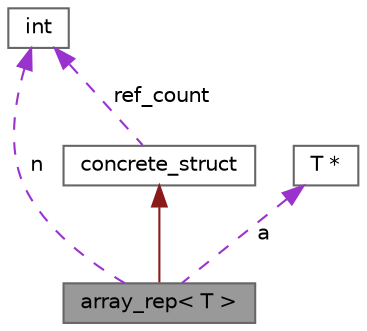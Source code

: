 digraph "array_rep&lt; T &gt;"
{
 // LATEX_PDF_SIZE
  bgcolor="transparent";
  edge [fontname=Helvetica,fontsize=10,labelfontname=Helvetica,labelfontsize=10];
  node [fontname=Helvetica,fontsize=10,shape=box,height=0.2,width=0.4];
  Node1 [label="array_rep\< T \>",height=0.2,width=0.4,color="gray40", fillcolor="grey60", style="filled", fontcolor="black",tooltip="A concrete struct representing the implementation of an array."];
  Node2 -> Node1 [dir="back",color="firebrick4",style="solid"];
  Node2 [label="concrete_struct",height=0.2,width=0.4,color="gray40", fillcolor="white", style="filled",URL="$structconcrete__struct.html",tooltip="Structure representing a concrete object with a reference count."];
  Node3 -> Node2 [dir="back",color="darkorchid3",style="dashed",label=" ref_count" ];
  Node3 [label="int",height=0.2,width=0.4,color="gray40", fillcolor="white", style="filled",tooltip=" "];
  Node3 -> Node1 [dir="back",color="darkorchid3",style="dashed",label=" n" ];
  Node4 -> Node1 [dir="back",color="darkorchid3",style="dashed",label=" a" ];
  Node4 [label="T *",height=0.2,width=0.4,color="gray40", fillcolor="white", style="filled",tooltip=" "];
}
